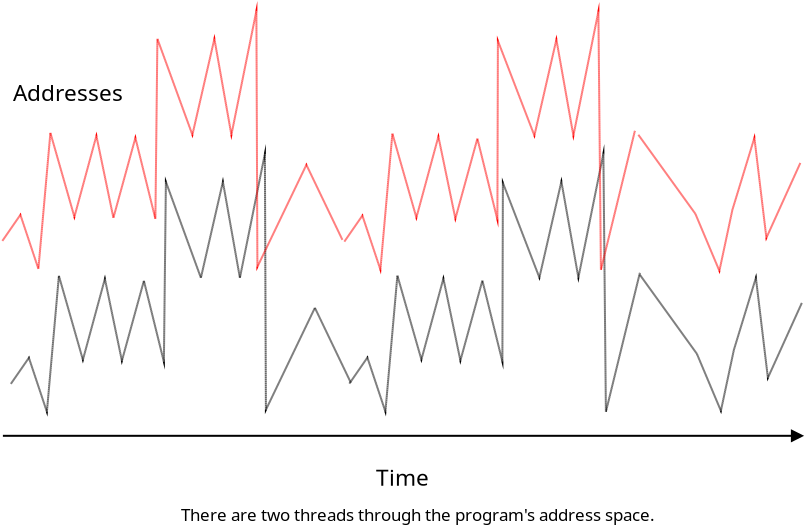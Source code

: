 <?xml version="1.0" encoding="UTF-8"?>
<dia:diagram xmlns:dia="http://www.lysator.liu.se/~alla/dia/">
  <dia:layer name="Background" visible="true" connectable="true" active="true">
    <dia:object type="Standard - Line" version="0" id="O0">
      <dia:attribute name="obj_pos">
        <dia:point val="16,23"/>
      </dia:attribute>
      <dia:attribute name="obj_bb">
        <dia:rectangle val="15.95,22.669;56.062,23.331"/>
      </dia:attribute>
      <dia:attribute name="conn_endpoints">
        <dia:point val="16,23"/>
        <dia:point val="56,23"/>
      </dia:attribute>
      <dia:attribute name="numcp">
        <dia:int val="1"/>
      </dia:attribute>
      <dia:attribute name="end_arrow">
        <dia:enum val="3"/>
      </dia:attribute>
      <dia:attribute name="end_arrow_length">
        <dia:real val="0.5"/>
      </dia:attribute>
      <dia:attribute name="end_arrow_width">
        <dia:real val="0.5"/>
      </dia:attribute>
    </dia:object>
    <dia:object type="Standard - PolyLine" version="0" id="O1">
      <dia:attribute name="obj_pos">
        <dia:point val="16.4,20.4"/>
      </dia:attribute>
      <dia:attribute name="obj_bb">
        <dia:rectangle val="16.33,8.409;33.467,22.044"/>
      </dia:attribute>
      <dia:attribute name="poly_points">
        <dia:point val="16.4,20.4"/>
        <dia:point val="17.3,19.1"/>
        <dia:point val="18.2,21.8"/>
        <dia:point val="18.8,15"/>
        <dia:point val="20,19.2"/>
        <dia:point val="21.1,15.15"/>
        <dia:point val="21.95,19.25"/>
        <dia:point val="23.05,15.25"/>
        <dia:point val="24.05,19.3"/>
        <dia:point val="24.15,10.3"/>
        <dia:point val="25.9,15.1"/>
        <dia:point val="27,10.3"/>
        <dia:point val="27.85,15.1"/>
        <dia:point val="29.1,8.9"/>
        <dia:point val="29.15,21.7"/>
        <dia:point val="31.6,16.6"/>
        <dia:point val="33.4,20.35"/>
      </dia:attribute>
      <dia:attribute name="line_style">
        <dia:enum val="4"/>
      </dia:attribute>
      <dia:attribute name="dashlength">
        <dia:real val="0.1"/>
      </dia:attribute>
    </dia:object>
    <dia:object type="Standard - PolyLine" version="0" id="O2">
      <dia:attribute name="obj_pos">
        <dia:point val="33.325,20.388"/>
      </dia:attribute>
      <dia:attribute name="obj_bb">
        <dia:rectangle val="33.255,8.41;47.91,22.199"/>
      </dia:attribute>
      <dia:attribute name="poly_points">
        <dia:point val="33.325,20.388"/>
        <dia:point val="34.225,19.088"/>
        <dia:point val="35.125,21.788"/>
        <dia:point val="35.725,14.988"/>
        <dia:point val="36.925,19.188"/>
        <dia:point val="38.025,15.138"/>
        <dia:point val="38.875,19.238"/>
        <dia:point val="39.975,15.238"/>
        <dia:point val="40.975,19.288"/>
        <dia:point val="41,10.35"/>
        <dia:point val="42.825,15.088"/>
        <dia:point val="43.925,10.288"/>
        <dia:point val="44.775,15.088"/>
        <dia:point val="46.025,8.888"/>
        <dia:point val="46.15,21.8"/>
        <dia:point val="47.85,14.85"/>
      </dia:attribute>
      <dia:attribute name="line_style">
        <dia:enum val="4"/>
      </dia:attribute>
      <dia:attribute name="dashlength">
        <dia:real val="0.1"/>
      </dia:attribute>
    </dia:object>
    <dia:object type="Standard - PolyLine" version="0" id="O3">
      <dia:attribute name="obj_pos">
        <dia:point val="47.85,14.95"/>
      </dia:attribute>
      <dia:attribute name="obj_bb">
        <dia:rectangle val="47.78,14.859;56.016,21.916"/>
      </dia:attribute>
      <dia:attribute name="poly_points">
        <dia:point val="47.85,14.95"/>
        <dia:point val="50.7,18.9"/>
        <dia:point val="51.9,21.75"/>
        <dia:point val="52.55,18.7"/>
        <dia:point val="53.65,15.1"/>
        <dia:point val="54.25,20.1"/>
        <dia:point val="55.95,16.35"/>
      </dia:attribute>
      <dia:attribute name="line_style">
        <dia:enum val="4"/>
      </dia:attribute>
      <dia:attribute name="dashlength">
        <dia:real val="0.1"/>
      </dia:attribute>
    </dia:object>
    <dia:object type="Standard - Text" version="1" id="O4">
      <dia:attribute name="obj_pos">
        <dia:point val="34.65,25.5"/>
      </dia:attribute>
      <dia:attribute name="obj_bb">
        <dia:rectangle val="34.65,24.45;37.413,25.767"/>
      </dia:attribute>
      <dia:attribute name="text">
        <dia:composite type="text">
          <dia:attribute name="string">
            <dia:string>#Time#</dia:string>
          </dia:attribute>
          <dia:attribute name="font">
            <dia:font family="sans" style="0" name="Helvetica"/>
          </dia:attribute>
          <dia:attribute name="height">
            <dia:real val="1.411"/>
          </dia:attribute>
          <dia:attribute name="pos">
            <dia:point val="34.65,25.5"/>
          </dia:attribute>
          <dia:attribute name="color">
            <dia:color val="#000000ff"/>
          </dia:attribute>
          <dia:attribute name="alignment">
            <dia:enum val="0"/>
          </dia:attribute>
        </dia:composite>
      </dia:attribute>
      <dia:attribute name="valign">
        <dia:enum val="3"/>
      </dia:attribute>
    </dia:object>
    <dia:object type="Standard - Text" version="1" id="O5">
      <dia:attribute name="obj_pos">
        <dia:point val="16.505,6.26"/>
      </dia:attribute>
      <dia:attribute name="obj_bb">
        <dia:rectangle val="16.505,5.21;22.285,6.527"/>
      </dia:attribute>
      <dia:attribute name="text">
        <dia:composite type="text">
          <dia:attribute name="string">
            <dia:string>#Addresses#</dia:string>
          </dia:attribute>
          <dia:attribute name="font">
            <dia:font family="sans" style="0" name="Helvetica"/>
          </dia:attribute>
          <dia:attribute name="height">
            <dia:real val="1.411"/>
          </dia:attribute>
          <dia:attribute name="pos">
            <dia:point val="16.505,6.26"/>
          </dia:attribute>
          <dia:attribute name="color">
            <dia:color val="#000000ff"/>
          </dia:attribute>
          <dia:attribute name="alignment">
            <dia:enum val="0"/>
          </dia:attribute>
        </dia:composite>
      </dia:attribute>
      <dia:attribute name="valign">
        <dia:enum val="3"/>
      </dia:attribute>
    </dia:object>
    <dia:object type="Standard - Text" version="1" id="O6">
      <dia:attribute name="obj_pos">
        <dia:point val="24.905,27.26"/>
      </dia:attribute>
      <dia:attribute name="obj_bb">
        <dia:rectangle val="24.905,26.473;50.705,27.46"/>
      </dia:attribute>
      <dia:attribute name="text">
        <dia:composite type="text">
          <dia:attribute name="string">
            <dia:string>#There are two threads through the program's address space.#</dia:string>
          </dia:attribute>
          <dia:attribute name="font">
            <dia:font family="sans" style="0" name="Helvetica"/>
          </dia:attribute>
          <dia:attribute name="height">
            <dia:real val="1.058"/>
          </dia:attribute>
          <dia:attribute name="pos">
            <dia:point val="24.905,27.26"/>
          </dia:attribute>
          <dia:attribute name="color">
            <dia:color val="#000000ff"/>
          </dia:attribute>
          <dia:attribute name="alignment">
            <dia:enum val="0"/>
          </dia:attribute>
        </dia:composite>
      </dia:attribute>
      <dia:attribute name="valign">
        <dia:enum val="3"/>
      </dia:attribute>
    </dia:object>
    <dia:group>
      <dia:attribute name="meta">
        <dia:composite type="dict"/>
      </dia:attribute>
      <dia:attribute name="matrix"/>
      <dia:object type="Standard - PolyLine" version="0" id="O7">
        <dia:attribute name="obj_pos">
          <dia:point val="15.975,13.252"/>
        </dia:attribute>
        <dia:attribute name="obj_bb">
          <dia:rectangle val="15.905,1.26;33.041,14.896"/>
        </dia:attribute>
        <dia:attribute name="poly_points">
          <dia:point val="15.975,13.252"/>
          <dia:point val="16.875,11.951"/>
          <dia:point val="17.775,14.652"/>
          <dia:point val="18.375,7.851"/>
          <dia:point val="19.575,12.052"/>
          <dia:point val="20.675,8.001"/>
          <dia:point val="21.525,12.101"/>
          <dia:point val="22.625,8.101"/>
          <dia:point val="23.625,12.152"/>
          <dia:point val="23.725,3.151"/>
          <dia:point val="25.475,7.951"/>
          <dia:point val="26.575,3.151"/>
          <dia:point val="27.425,7.951"/>
          <dia:point val="28.675,1.751"/>
          <dia:point val="28.725,14.552"/>
          <dia:point val="31.175,9.451"/>
          <dia:point val="32.975,13.201"/>
        </dia:attribute>
        <dia:attribute name="line_color">
          <dia:color val="#ff0000ff"/>
        </dia:attribute>
        <dia:attribute name="line_style">
          <dia:enum val="4"/>
        </dia:attribute>
        <dia:attribute name="dashlength">
          <dia:real val="0.1"/>
        </dia:attribute>
      </dia:object>
      <dia:object type="Standard - PolyLine" version="0" id="O8">
        <dia:attribute name="obj_pos">
          <dia:point val="33.075,13.288"/>
        </dia:attribute>
        <dia:attribute name="obj_bb">
          <dia:rectangle val="33.005,1.31;47.66,15.099"/>
        </dia:attribute>
        <dia:attribute name="poly_points">
          <dia:point val="33.075,13.288"/>
          <dia:point val="33.975,11.988"/>
          <dia:point val="34.875,14.688"/>
          <dia:point val="35.475,7.888"/>
          <dia:point val="36.675,12.088"/>
          <dia:point val="37.775,8.038"/>
          <dia:point val="38.625,12.138"/>
          <dia:point val="39.725,8.138"/>
          <dia:point val="40.725,12.188"/>
          <dia:point val="40.75,3.25"/>
          <dia:point val="42.575,7.988"/>
          <dia:point val="43.675,3.188"/>
          <dia:point val="44.525,7.988"/>
          <dia:point val="45.775,1.788"/>
          <dia:point val="45.9,14.7"/>
          <dia:point val="47.6,7.75"/>
        </dia:attribute>
        <dia:attribute name="line_color">
          <dia:color val="#ff0000ff"/>
        </dia:attribute>
        <dia:attribute name="line_style">
          <dia:enum val="4"/>
        </dia:attribute>
        <dia:attribute name="dashlength">
          <dia:real val="0.1"/>
        </dia:attribute>
      </dia:object>
      <dia:object type="Standard - PolyLine" version="0" id="O9">
        <dia:attribute name="obj_pos">
          <dia:point val="47.775,7.951"/>
        </dia:attribute>
        <dia:attribute name="obj_bb">
          <dia:rectangle val="47.705,7.86;55.941,14.917"/>
        </dia:attribute>
        <dia:attribute name="poly_points">
          <dia:point val="47.775,7.951"/>
          <dia:point val="50.625,11.901"/>
          <dia:point val="51.825,14.751"/>
          <dia:point val="52.475,11.701"/>
          <dia:point val="53.575,8.101"/>
          <dia:point val="54.175,13.101"/>
          <dia:point val="55.875,9.351"/>
        </dia:attribute>
        <dia:attribute name="line_color">
          <dia:color val="#ff0000ff"/>
        </dia:attribute>
        <dia:attribute name="line_style">
          <dia:enum val="4"/>
        </dia:attribute>
        <dia:attribute name="dashlength">
          <dia:real val="0.1"/>
        </dia:attribute>
      </dia:object>
    </dia:group>
  </dia:layer>
</dia:diagram>
